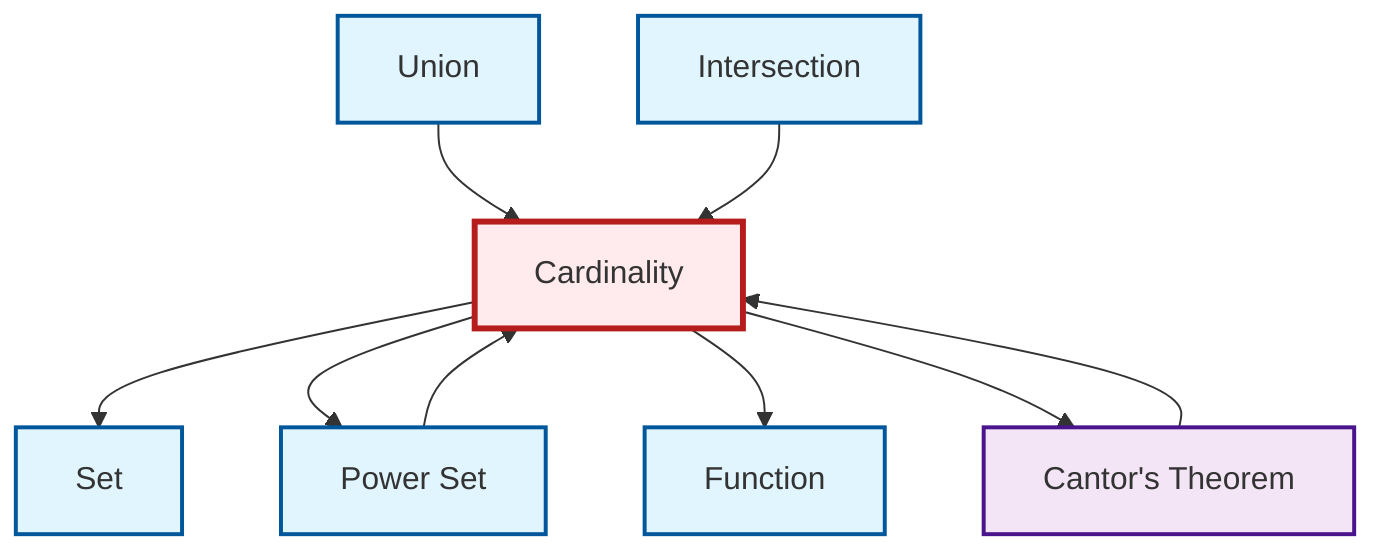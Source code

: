 graph TD
    classDef definition fill:#e1f5fe,stroke:#01579b,stroke-width:2px
    classDef theorem fill:#f3e5f5,stroke:#4a148c,stroke-width:2px
    classDef axiom fill:#fff3e0,stroke:#e65100,stroke-width:2px
    classDef example fill:#e8f5e9,stroke:#1b5e20,stroke-width:2px
    classDef current fill:#ffebee,stroke:#b71c1c,stroke-width:3px
    def-union["Union"]:::definition
    def-function["Function"]:::definition
    def-power-set["Power Set"]:::definition
    thm-cantor["Cantor's Theorem"]:::theorem
    def-intersection["Intersection"]:::definition
    def-cardinality["Cardinality"]:::definition
    def-set["Set"]:::definition
    def-cardinality --> def-set
    def-cardinality --> def-power-set
    thm-cantor --> def-cardinality
    def-cardinality --> def-function
    def-union --> def-cardinality
    def-power-set --> def-cardinality
    def-intersection --> def-cardinality
    def-cardinality --> thm-cantor
    class def-cardinality current